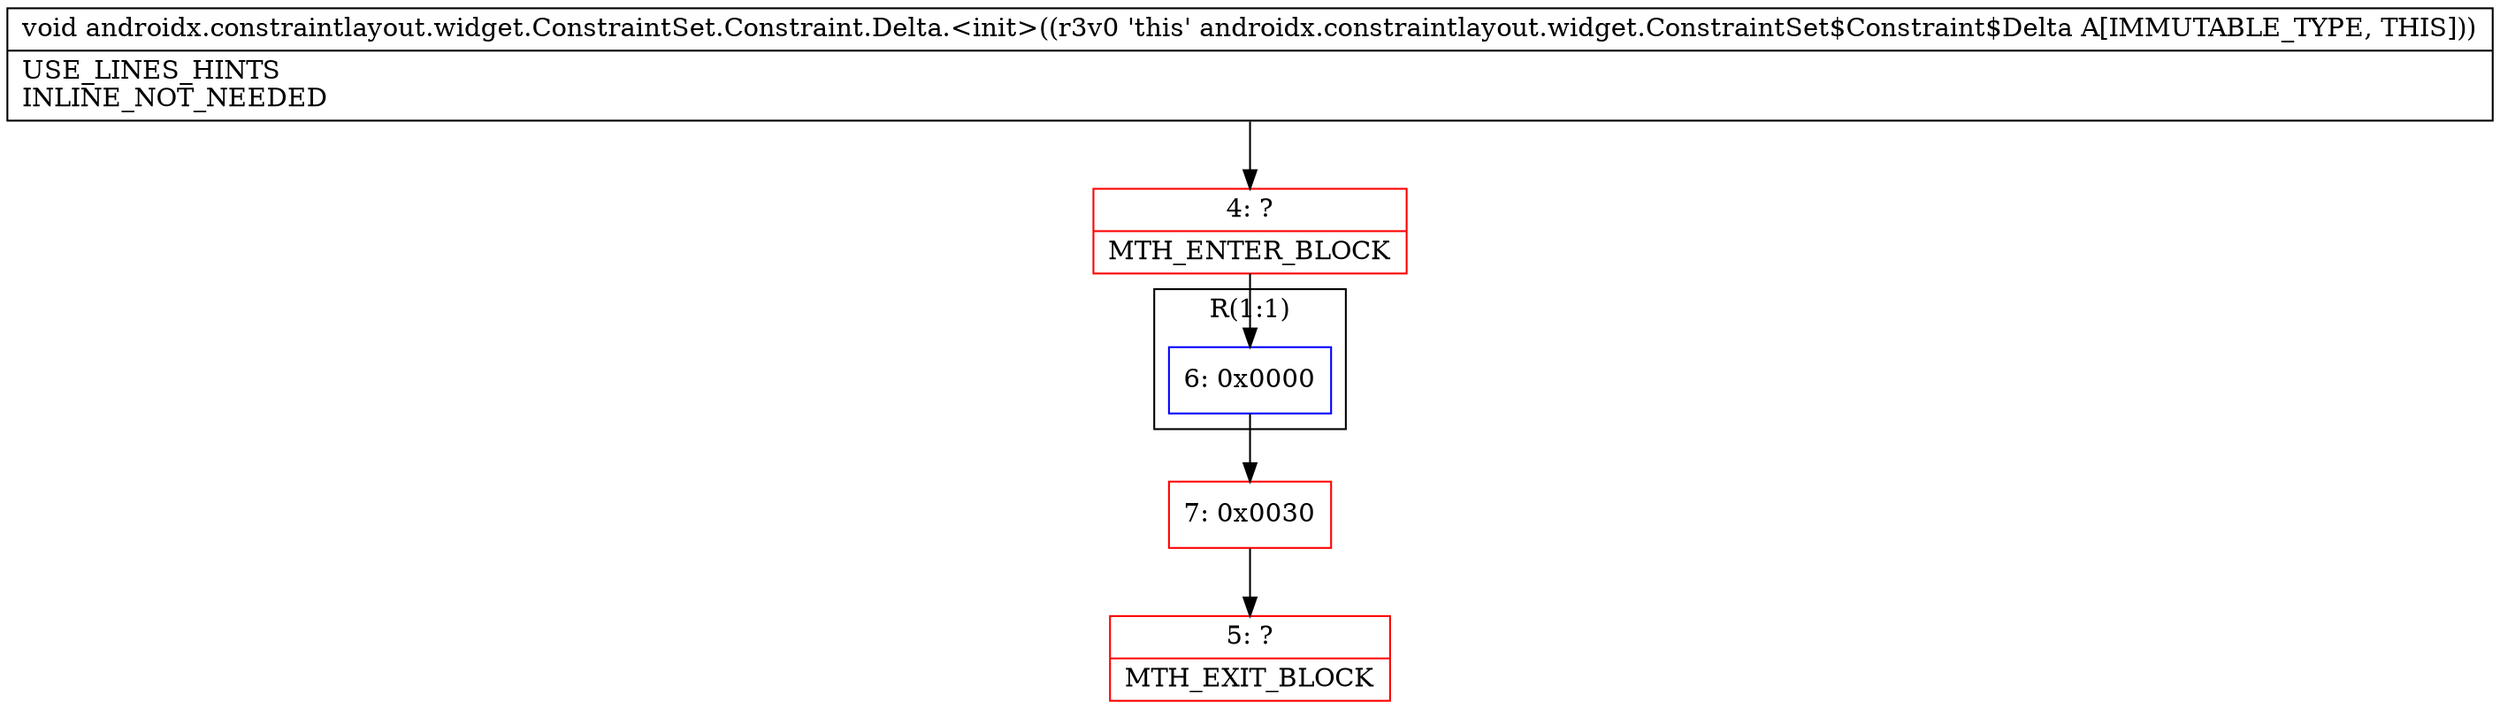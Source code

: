 digraph "CFG forandroidx.constraintlayout.widget.ConstraintSet.Constraint.Delta.\<init\>()V" {
subgraph cluster_Region_750301970 {
label = "R(1:1)";
node [shape=record,color=blue];
Node_6 [shape=record,label="{6\:\ 0x0000}"];
}
Node_4 [shape=record,color=red,label="{4\:\ ?|MTH_ENTER_BLOCK\l}"];
Node_7 [shape=record,color=red,label="{7\:\ 0x0030}"];
Node_5 [shape=record,color=red,label="{5\:\ ?|MTH_EXIT_BLOCK\l}"];
MethodNode[shape=record,label="{void androidx.constraintlayout.widget.ConstraintSet.Constraint.Delta.\<init\>((r3v0 'this' androidx.constraintlayout.widget.ConstraintSet$Constraint$Delta A[IMMUTABLE_TYPE, THIS]))  | USE_LINES_HINTS\lINLINE_NOT_NEEDED\l}"];
MethodNode -> Node_4;Node_6 -> Node_7;
Node_4 -> Node_6;
Node_7 -> Node_5;
}

